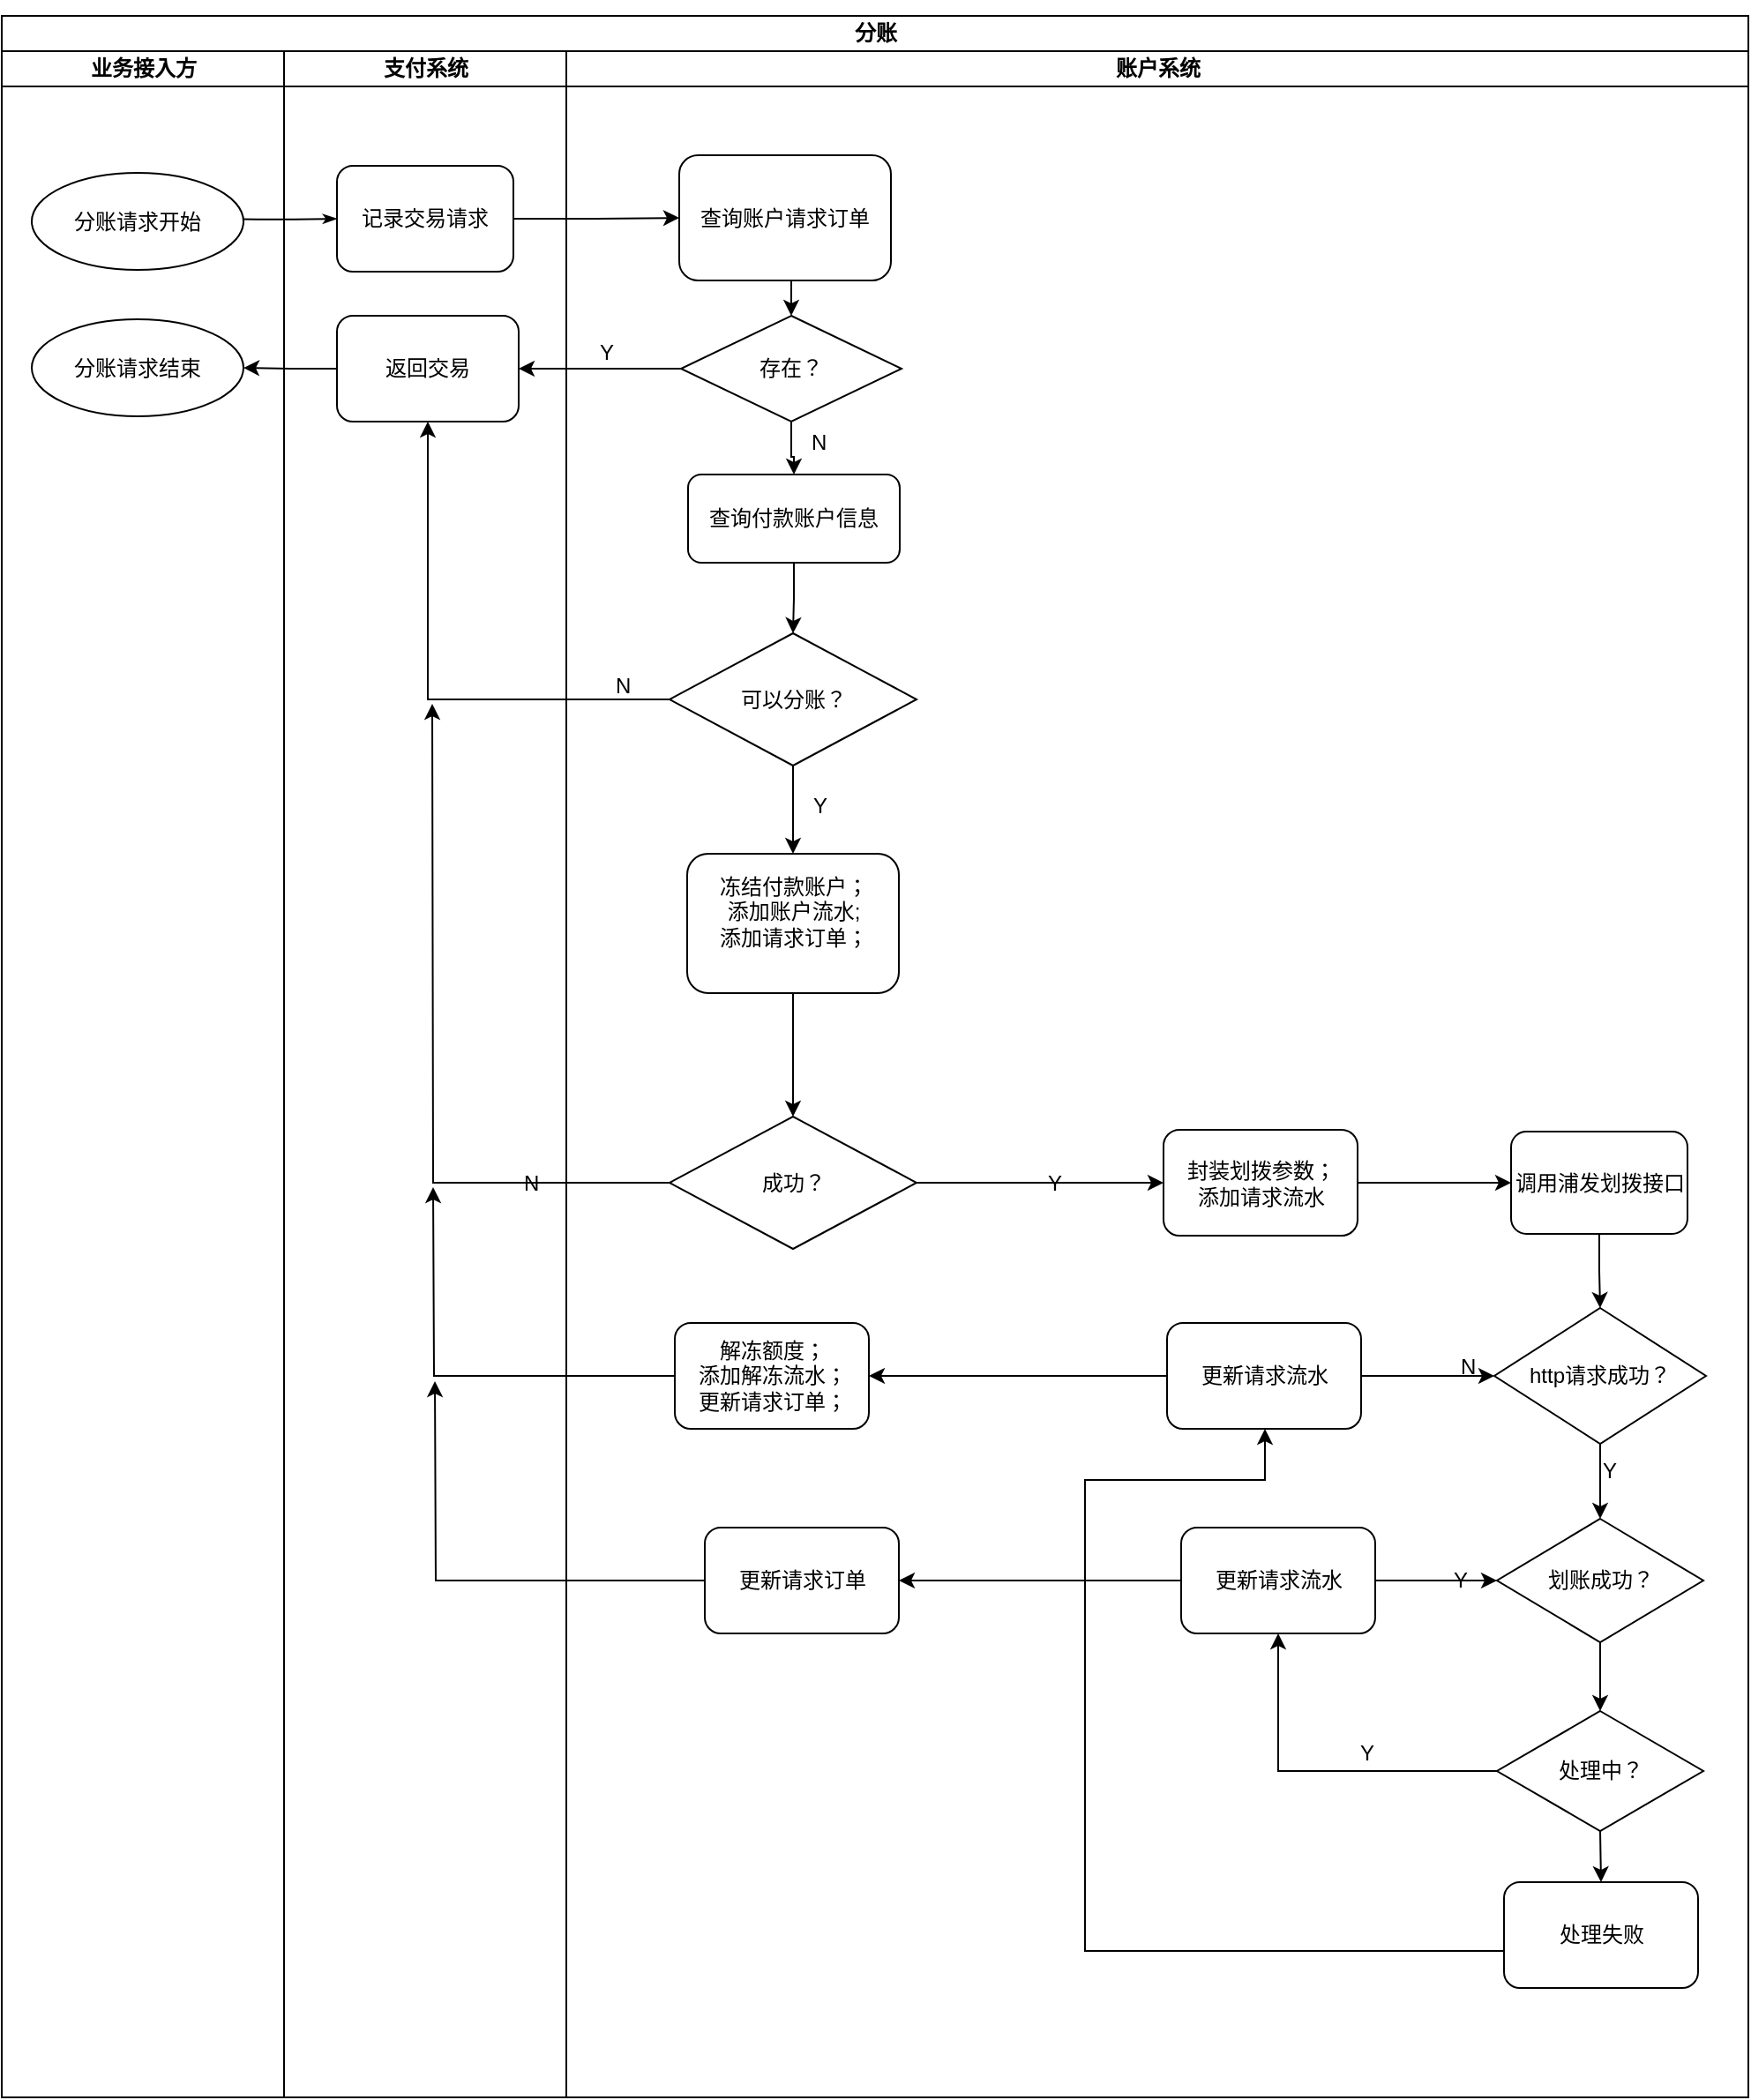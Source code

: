 <mxfile version="10.6.3" type="github"><diagram id="4WAh8Sq_UXoCI4u9lQ8p" name="第 1 页"><mxGraphModel dx="918" dy="526" grid="1" gridSize="10" guides="1" tooltips="1" connect="1" arrows="1" fold="1" page="1" pageScale="1" pageWidth="1100" pageHeight="850" background="#ffffff" math="0" shadow="0"><root><mxCell id="0"/><mxCell id="1" parent="0"/><mxCell id="77e6c97f196da883-1" value="&lt;p style=&quot;font-size: 12px;&quot;&gt;&lt;font style=&quot;font-size: 12px;&quot;&gt;分账&lt;/font&gt;&lt;/p&gt;" style="swimlane;html=1;childLayout=stackLayout;startSize=20;rounded=0;shadow=0;labelBackgroundColor=none;strokeColor=#000000;strokeWidth=1;fillColor=#ffffff;fontFamily=Helvetica;fontSize=12;fontColor=#000000;align=center;" parent="1" vertex="1"><mxGeometry x="67" y="40" width="990" height="1180" as="geometry"/></mxCell><mxCell id="77e6c97f196da883-26" style="edgeStyle=orthogonalEdgeStyle;rounded=1;html=1;labelBackgroundColor=none;startArrow=none;startFill=0;startSize=5;endArrow=classicThin;endFill=1;endSize=5;jettySize=auto;orthogonalLoop=1;strokeColor=#000000;strokeWidth=1;fontFamily=Helvetica;fontSize=12;fontColor=#000000;" parent="77e6c97f196da883-1" target="77e6c97f196da883-11" edge="1"><mxGeometry relative="1" as="geometry"><mxPoint x="120" y="115" as="sourcePoint"/></mxGeometry></mxCell><mxCell id="77e6c97f196da883-2" value="业务接入方" style="swimlane;html=1;startSize=20;fontFamily=Helvetica;fontSize=12;" parent="77e6c97f196da883-1" vertex="1"><mxGeometry y="20" width="160" height="1160" as="geometry"/></mxCell><mxCell id="TkRiroFuY8NqVjEiLbAy-6" value="分账请求结束" style="ellipse;whiteSpace=wrap;html=1;fontFamily=Helvetica;align=center;fontSize=12;" parent="77e6c97f196da883-2" vertex="1"><mxGeometry x="17" y="152" width="120" height="55" as="geometry"/></mxCell><mxCell id="77e6c97f196da883-3" value="支付系统" style="swimlane;html=1;startSize=20;fontFamily=Helvetica;align=center;fontSize=12;" parent="77e6c97f196da883-1" vertex="1"><mxGeometry x="160" y="20" width="160" height="1160" as="geometry"><mxRectangle x="160" y="20" width="80" height="1160" as="alternateBounds"/></mxGeometry></mxCell><mxCell id="77e6c97f196da883-11" value="&lt;font style=&quot;font-size: 12px;&quot;&gt;记录交易请求&lt;/font&gt;" style="rounded=1;whiteSpace=wrap;html=1;shadow=0;labelBackgroundColor=none;strokeColor=#000000;strokeWidth=1;fillColor=#ffffff;fontFamily=Helvetica;fontSize=12;fontColor=#000000;align=center;" parent="77e6c97f196da883-3" vertex="1"><mxGeometry x="30" y="65" width="100" height="60" as="geometry"/></mxCell><mxCell id="sWk5hsBrWzieQT6S5SXe-122" value="&lt;font style=&quot;font-size: 12px;&quot;&gt;返回交易&lt;/font&gt;" style="rounded=1;whiteSpace=wrap;html=1;shadow=0;labelBackgroundColor=none;strokeColor=#000000;strokeWidth=1;fillColor=#ffffff;fontFamily=Helvetica;fontSize=12;fontColor=#000000;align=center;" parent="77e6c97f196da883-3" vertex="1"><mxGeometry x="30" y="150" width="103" height="60" as="geometry"/></mxCell><mxCell id="77e6c97f196da883-4" value="账户系统" style="swimlane;html=1;startSize=20;fontFamily=Helvetica;fontSize=12;" parent="77e6c97f196da883-1" vertex="1"><mxGeometry x="320" y="20" width="670" height="1160" as="geometry"/></mxCell><mxCell id="sWk5hsBrWzieQT6S5SXe-18" style="edgeStyle=orthogonalEdgeStyle;rounded=0;orthogonalLoop=1;jettySize=auto;html=1;exitX=0.5;exitY=1;exitDx=0;exitDy=0;entryX=0.5;entryY=0;entryDx=0;entryDy=0;fontFamily=Helvetica;fontSize=12;" parent="77e6c97f196da883-4" source="sWk5hsBrWzieQT6S5SXe-15" target="sWk5hsBrWzieQT6S5SXe-16" edge="1"><mxGeometry relative="1" as="geometry"/></mxCell><mxCell id="sWk5hsBrWzieQT6S5SXe-15" value="&lt;span style=&quot;font-size: 12px;&quot;&gt;查询付款账户信息&lt;/span&gt;" style="rounded=1;whiteSpace=wrap;html=1;fontFamily=Helvetica;align=center;fontSize=12;" parent="77e6c97f196da883-4" vertex="1"><mxGeometry x="69" y="240" width="120" height="50" as="geometry"/></mxCell><mxCell id="sWk5hsBrWzieQT6S5SXe-25" style="edgeStyle=orthogonalEdgeStyle;rounded=0;orthogonalLoop=1;jettySize=auto;html=1;exitX=0.5;exitY=1;exitDx=0;exitDy=0;entryX=0.5;entryY=0;entryDx=0;entryDy=0;fontFamily=Helvetica;fontSize=12;" parent="77e6c97f196da883-4" source="sWk5hsBrWzieQT6S5SXe-16" target="sWk5hsBrWzieQT6S5SXe-24" edge="1"><mxGeometry relative="1" as="geometry"/></mxCell><mxCell id="sWk5hsBrWzieQT6S5SXe-16" value="可以分账？" style="rhombus;whiteSpace=wrap;html=1;fontFamily=Helvetica;fontSize=12;" parent="77e6c97f196da883-4" vertex="1"><mxGeometry x="58.5" y="330" width="140" height="75" as="geometry"/></mxCell><mxCell id="sWk5hsBrWzieQT6S5SXe-28" style="edgeStyle=orthogonalEdgeStyle;rounded=0;orthogonalLoop=1;jettySize=auto;html=1;exitX=0.5;exitY=1;exitDx=0;exitDy=0;entryX=0.5;entryY=0;entryDx=0;entryDy=0;fontFamily=Helvetica;fontSize=12;" parent="77e6c97f196da883-4" source="sWk5hsBrWzieQT6S5SXe-24" target="sWk5hsBrWzieQT6S5SXe-27" edge="1"><mxGeometry relative="1" as="geometry"/></mxCell><mxCell id="sWk5hsBrWzieQT6S5SXe-24" value="冻结付款账户；&lt;br style=&quot;font-size: 12px;&quot;&gt;添加账户流水;&lt;br style=&quot;font-size: 12px;&quot;&gt;添加请求订单；&lt;br style=&quot;font-size: 12px;&quot;&gt;&lt;br style=&quot;font-size: 12px;&quot;&gt;" style="rounded=1;whiteSpace=wrap;html=1;fontFamily=Helvetica;fontSize=12;" parent="77e6c97f196da883-4" vertex="1"><mxGeometry x="68.5" y="455" width="120" height="79" as="geometry"/></mxCell><mxCell id="sWk5hsBrWzieQT6S5SXe-27" value="成功？" style="rhombus;whiteSpace=wrap;html=1;fontFamily=Helvetica;fontSize=12;" parent="77e6c97f196da883-4" vertex="1"><mxGeometry x="58.5" y="604" width="140" height="75" as="geometry"/></mxCell><mxCell id="sWk5hsBrWzieQT6S5SXe-85" value="&lt;font style=&quot;font-size: 12px;&quot;&gt;更新请求订单&lt;/font&gt;" style="rounded=1;whiteSpace=wrap;html=1;shadow=0;labelBackgroundColor=none;strokeColor=#000000;strokeWidth=1;fillColor=#ffffff;fontFamily=Helvetica;fontSize=12;fontColor=#000000;align=center;flipH=0;" parent="77e6c97f196da883-4" vertex="1"><mxGeometry x="78.5" y="837" width="110" height="60" as="geometry"/></mxCell><mxCell id="sWk5hsBrWzieQT6S5SXe-110" value="&lt;font style=&quot;font-size: 12px;&quot;&gt;解冻额度；&lt;br style=&quot;font-size: 12px;&quot;&gt;添加解冻流水；&lt;br style=&quot;font-size: 12px;&quot;&gt;更新请求订单；&lt;/font&gt;" style="rounded=1;whiteSpace=wrap;html=1;shadow=0;labelBackgroundColor=none;strokeColor=#000000;strokeWidth=1;fillColor=#ffffff;fontFamily=Helvetica;fontSize=12;fontColor=#000000;align=center;flipH=0;" parent="77e6c97f196da883-4" vertex="1"><mxGeometry x="61.5" y="721" width="110" height="60" as="geometry"/></mxCell><mxCell id="sWk5hsBrWzieQT6S5SXe-116" style="edgeStyle=orthogonalEdgeStyle;rounded=0;orthogonalLoop=1;jettySize=auto;html=1;exitX=0.5;exitY=1;exitDx=0;exitDy=0;entryX=0.5;entryY=0;entryDx=0;entryDy=0;fontFamily=Helvetica;fontSize=12;" parent="77e6c97f196da883-4" source="sWk5hsBrWzieQT6S5SXe-113" target="sWk5hsBrWzieQT6S5SXe-115" edge="1"><mxGeometry relative="1" as="geometry"/></mxCell><mxCell id="sWk5hsBrWzieQT6S5SXe-113" value="查询账户请求订单" style="rounded=1;whiteSpace=wrap;html=1;fontFamily=Helvetica;align=center;fontSize=12;" parent="77e6c97f196da883-4" vertex="1"><mxGeometry x="64" y="59" width="120" height="71" as="geometry"/></mxCell><mxCell id="sWk5hsBrWzieQT6S5SXe-119" style="edgeStyle=orthogonalEdgeStyle;rounded=0;orthogonalLoop=1;jettySize=auto;html=1;exitX=0.5;exitY=1;exitDx=0;exitDy=0;fontFamily=Helvetica;fontSize=12;" parent="77e6c97f196da883-4" source="sWk5hsBrWzieQT6S5SXe-115" target="sWk5hsBrWzieQT6S5SXe-15" edge="1"><mxGeometry relative="1" as="geometry"/></mxCell><mxCell id="sWk5hsBrWzieQT6S5SXe-115" value="存在？" style="rhombus;whiteSpace=wrap;html=1;fontFamily=Helvetica;align=center;fontSize=12;" parent="77e6c97f196da883-4" vertex="1"><mxGeometry x="65" y="150" width="125" height="60" as="geometry"/></mxCell><mxCell id="sWk5hsBrWzieQT6S5SXe-135" style="edgeStyle=orthogonalEdgeStyle;rounded=0;orthogonalLoop=1;jettySize=auto;html=1;exitX=0;exitY=0.5;exitDx=0;exitDy=0;fontFamily=Helvetica;fontSize=12;" parent="77e6c97f196da883-4" target="TkRiroFuY8NqVjEiLbAy-9" edge="1"><mxGeometry relative="1" as="geometry"><mxPoint x="386.5" y="790" as="targetPoint"/><mxPoint x="531.5" y="1077" as="sourcePoint"/><Array as="points"><mxPoint x="294" y="1077"/><mxPoint x="294" y="810"/><mxPoint x="396" y="810"/></Array></mxGeometry></mxCell><mxCell id="sWk5hsBrWzieQT6S5SXe-19" style="edgeStyle=orthogonalEdgeStyle;rounded=0;orthogonalLoop=1;jettySize=auto;html=1;exitX=0;exitY=0.5;exitDx=0;exitDy=0;entryX=0.5;entryY=1;entryDx=0;entryDy=0;fontFamily=Helvetica;fontSize=12;" parent="77e6c97f196da883-1" source="sWk5hsBrWzieQT6S5SXe-16" target="sWk5hsBrWzieQT6S5SXe-122" edge="1"><mxGeometry relative="1" as="geometry"><mxPoint x="290" y="430" as="targetPoint"/></mxGeometry></mxCell><mxCell id="sWk5hsBrWzieQT6S5SXe-29" style="edgeStyle=orthogonalEdgeStyle;rounded=0;orthogonalLoop=1;jettySize=auto;html=1;exitX=0;exitY=0.5;exitDx=0;exitDy=0;fontFamily=Helvetica;fontSize=12;" parent="77e6c97f196da883-1" source="sWk5hsBrWzieQT6S5SXe-27" edge="1"><mxGeometry relative="1" as="geometry"><mxPoint x="244" y="390" as="targetPoint"/></mxGeometry></mxCell><mxCell id="sWk5hsBrWzieQT6S5SXe-114" style="edgeStyle=orthogonalEdgeStyle;rounded=0;orthogonalLoop=1;jettySize=auto;html=1;exitX=1;exitY=0.5;exitDx=0;exitDy=0;entryX=0;entryY=0.5;entryDx=0;entryDy=0;fontFamily=Helvetica;fontSize=12;" parent="77e6c97f196da883-1" source="77e6c97f196da883-11" target="sWk5hsBrWzieQT6S5SXe-113" edge="1"><mxGeometry relative="1" as="geometry"/></mxCell><mxCell id="TkRiroFuY8NqVjEiLbAy-7" style="edgeStyle=orthogonalEdgeStyle;rounded=0;orthogonalLoop=1;jettySize=auto;html=1;exitX=0;exitY=0.5;exitDx=0;exitDy=0;entryX=1;entryY=0.5;entryDx=0;entryDy=0;fontFamily=Helvetica;fontSize=12;" parent="77e6c97f196da883-1" source="sWk5hsBrWzieQT6S5SXe-122" target="TkRiroFuY8NqVjEiLbAy-6" edge="1"><mxGeometry relative="1" as="geometry"/></mxCell><mxCell id="TkRiroFuY8NqVjEiLbAy-29" style="edgeStyle=orthogonalEdgeStyle;rounded=0;orthogonalLoop=1;jettySize=auto;html=1;exitX=0;exitY=0.5;exitDx=0;exitDy=0;entryX=1;entryY=0.5;entryDx=0;entryDy=0;fontFamily=Helvetica;fontSize=12;" parent="77e6c97f196da883-1" source="sWk5hsBrWzieQT6S5SXe-115" target="sWk5hsBrWzieQT6S5SXe-122" edge="1"><mxGeometry relative="1" as="geometry"/></mxCell><mxCell id="sWk5hsBrWzieQT6S5SXe-20" value="N" style="text;html=1;resizable=0;points=[];autosize=1;align=left;verticalAlign=top;spacingTop=-4;fontFamily=Helvetica;fontSize=12;" parent="1" vertex="1"><mxGeometry x="412.5" y="410" width="20" height="20" as="geometry"/></mxCell><mxCell id="sWk5hsBrWzieQT6S5SXe-26" value="Y" style="text;html=1;resizable=0;points=[];autosize=1;align=left;verticalAlign=top;spacingTop=-4;fontFamily=Helvetica;fontSize=12;" parent="1" vertex="1"><mxGeometry x="524.5" y="478" width="20" height="20" as="geometry"/></mxCell><mxCell id="sWk5hsBrWzieQT6S5SXe-30" value="N" style="text;html=1;resizable=0;points=[];autosize=1;align=left;verticalAlign=top;spacingTop=-4;fontFamily=Helvetica;fontSize=12;" parent="1" vertex="1"><mxGeometry x="360.5" y="691.5" width="20" height="20" as="geometry"/></mxCell><mxCell id="sWk5hsBrWzieQT6S5SXe-31" style="edgeStyle=orthogonalEdgeStyle;rounded=0;orthogonalLoop=1;jettySize=auto;html=1;exitX=1;exitY=0.5;exitDx=0;exitDy=0;entryX=0;entryY=0.5;entryDx=0;entryDy=0;fontFamily=Helvetica;fontSize=12;" parent="1" source="sWk5hsBrWzieQT6S5SXe-27" target="TkRiroFuY8NqVjEiLbAy-8" edge="1"><mxGeometry relative="1" as="geometry"><mxPoint x="718.5" y="702" as="targetPoint"/></mxGeometry></mxCell><mxCell id="sWk5hsBrWzieQT6S5SXe-32" value="Y" style="text;html=1;resizable=0;points=[];autosize=1;align=left;verticalAlign=top;spacingTop=-4;fontFamily=Helvetica;fontSize=12;" parent="1" vertex="1"><mxGeometry x="657.5" y="691.5" width="20" height="20" as="geometry"/></mxCell><mxCell id="sWk5hsBrWzieQT6S5SXe-77" value="N&lt;br style=&quot;font-size: 12px;&quot;&gt;&lt;br style=&quot;font-size: 12px;&quot;&gt;" style="text;html=1;resizable=0;points=[];autosize=1;align=left;verticalAlign=top;spacingTop=-4;fontFamily=Helvetica;fontSize=12;" parent="1" vertex="1"><mxGeometry x="891.5" y="796" width="20" height="30" as="geometry"/></mxCell><mxCell id="sWk5hsBrWzieQT6S5SXe-81" value="Y" style="text;html=1;resizable=0;points=[];autosize=1;align=left;verticalAlign=top;spacingTop=-4;fontFamily=Helvetica;fontSize=12;" parent="1" vertex="1"><mxGeometry x="887.5" y="917" width="20" height="20" as="geometry"/></mxCell><mxCell id="sWk5hsBrWzieQT6S5SXe-87" style="edgeStyle=orthogonalEdgeStyle;rounded=0;orthogonalLoop=1;jettySize=auto;html=1;exitX=0;exitY=0.5;exitDx=0;exitDy=0;fontFamily=Helvetica;fontSize=12;" parent="1" source="sWk5hsBrWzieQT6S5SXe-85" edge="1"><mxGeometry relative="1" as="geometry"><mxPoint x="312.5" y="814" as="targetPoint"/><mxPoint x="460" y="927" as="sourcePoint"/></mxGeometry></mxCell><mxCell id="sWk5hsBrWzieQT6S5SXe-94" value="Y" style="text;html=1;resizable=0;points=[];autosize=1;align=left;verticalAlign=top;spacingTop=-4;fontFamily=Helvetica;fontSize=12;" parent="1" vertex="1"><mxGeometry x="834.5" y="1015" width="20" height="20" as="geometry"/></mxCell><mxCell id="sWk5hsBrWzieQT6S5SXe-109" style="edgeStyle=orthogonalEdgeStyle;rounded=0;orthogonalLoop=1;jettySize=auto;html=1;exitX=0;exitY=0.5;exitDx=0;exitDy=0;fontFamily=Helvetica;fontSize=12;" parent="1" source="TkRiroFuY8NqVjEiLbAy-9" edge="1"><mxGeometry relative="1" as="geometry"><mxPoint x="558.5" y="811" as="targetPoint"/><mxPoint x="718" y="811" as="sourcePoint"/></mxGeometry></mxCell><mxCell id="sWk5hsBrWzieQT6S5SXe-111" style="edgeStyle=orthogonalEdgeStyle;rounded=0;orthogonalLoop=1;jettySize=auto;html=1;exitX=0;exitY=0.5;exitDx=0;exitDy=0;fontFamily=Helvetica;fontSize=12;" parent="1" source="sWk5hsBrWzieQT6S5SXe-110" edge="1"><mxGeometry relative="1" as="geometry"><mxPoint x="311.5" y="704" as="targetPoint"/><mxPoint x="430" y="811" as="sourcePoint"/></mxGeometry></mxCell><mxCell id="sWk5hsBrWzieQT6S5SXe-118" value="Y" style="text;html=1;resizable=0;points=[];autosize=1;align=left;verticalAlign=top;spacingTop=-4;fontFamily=Helvetica;fontSize=12;" parent="1" vertex="1"><mxGeometry x="404" y="221" width="20" height="20" as="geometry"/></mxCell><mxCell id="sWk5hsBrWzieQT6S5SXe-121" value="N" style="text;html=1;resizable=0;points=[];autosize=1;align=left;verticalAlign=top;spacingTop=-4;fontFamily=Helvetica;fontSize=12;" parent="1" vertex="1"><mxGeometry x="524" y="272" width="20" height="20" as="geometry"/></mxCell><mxCell id="sWk5hsBrWzieQT6S5SXe-131" value="Y" style="text;html=1;resizable=0;points=[];autosize=1;align=left;verticalAlign=top;spacingTop=-4;fontFamily=Helvetica;fontSize=12;" parent="1" vertex="1"><mxGeometry x="982.5" y="917" width="20" height="20" as="geometry"/></mxCell><mxCell id="TkRiroFuY8NqVjEiLbAy-2" value="N" style="text;html=1;resizable=0;points=[];autosize=1;align=left;verticalAlign=top;spacingTop=-4;fontFamily=Helvetica;fontSize=12;" parent="1" vertex="1"><mxGeometry x="981.5" y="917" width="20" height="20" as="geometry"/></mxCell><mxCell id="TkRiroFuY8NqVjEiLbAy-5" value="分账请求开始" style="ellipse;whiteSpace=wrap;html=1;fontFamily=Helvetica;align=center;fontSize=12;" parent="1" vertex="1"><mxGeometry x="84" y="129" width="120" height="55" as="geometry"/></mxCell><mxCell id="TkRiroFuY8NqVjEiLbAy-26" style="edgeStyle=orthogonalEdgeStyle;rounded=0;orthogonalLoop=1;jettySize=auto;html=1;exitX=1;exitY=0.5;exitDx=0;exitDy=0;entryX=0;entryY=0.5;entryDx=0;entryDy=0;fontFamily=Helvetica;fontSize=12;" parent="1" source="TkRiroFuY8NqVjEiLbAy-8" target="TkRiroFuY8NqVjEiLbAy-11" edge="1"><mxGeometry relative="1" as="geometry"/></mxCell><mxCell id="TkRiroFuY8NqVjEiLbAy-8" value="&lt;font style=&quot;font-size: 12px;&quot;&gt;封装划拨参数；&lt;br style=&quot;font-size: 12px;&quot;&gt;添加请求流水&lt;/font&gt;&lt;br style=&quot;font-size: 12px;&quot;&gt;" style="rounded=1;whiteSpace=wrap;html=1;shadow=0;labelBackgroundColor=none;strokeColor=#000000;strokeWidth=1;fillColor=#ffffff;fontFamily=Helvetica;fontSize=12;fontColor=#000000;align=center;" parent="1" vertex="1"><mxGeometry x="725.5" y="671.5" width="110" height="60" as="geometry"/></mxCell><mxCell id="TkRiroFuY8NqVjEiLbAy-25" style="edgeStyle=orthogonalEdgeStyle;rounded=0;orthogonalLoop=1;jettySize=auto;html=1;exitX=1;exitY=0.5;exitDx=0;exitDy=0;entryX=0;entryY=0.5;entryDx=0;entryDy=0;fontFamily=Helvetica;fontSize=12;" parent="1" source="TkRiroFuY8NqVjEiLbAy-9" target="TkRiroFuY8NqVjEiLbAy-12" edge="1"><mxGeometry relative="1" as="geometry"/></mxCell><mxCell id="TkRiroFuY8NqVjEiLbAy-9" value="&lt;font style=&quot;font-size: 12px;&quot;&gt;更新请求流水&lt;/font&gt;" style="rounded=1;whiteSpace=wrap;html=1;shadow=0;labelBackgroundColor=none;strokeColor=#000000;strokeWidth=1;fillColor=#ffffff;fontFamily=Helvetica;fontSize=12;fontColor=#000000;align=center;flipH=0;" parent="1" vertex="1"><mxGeometry x="727.5" y="781" width="110" height="60" as="geometry"/></mxCell><mxCell id="TkRiroFuY8NqVjEiLbAy-27" style="edgeStyle=orthogonalEdgeStyle;rounded=0;orthogonalLoop=1;jettySize=auto;html=1;exitX=1;exitY=0.5;exitDx=0;exitDy=0;entryX=0;entryY=0.5;entryDx=0;entryDy=0;fontFamily=Helvetica;fontSize=12;" parent="1" source="TkRiroFuY8NqVjEiLbAy-10" target="TkRiroFuY8NqVjEiLbAy-13" edge="1"><mxGeometry relative="1" as="geometry"/></mxCell><mxCell id="TkRiroFuY8NqVjEiLbAy-10" value="&lt;span style=&quot;font-size: 12px;&quot;&gt;&lt;font style=&quot;font-size: 12px;&quot;&gt;更新请求流水&lt;/font&gt;&lt;/span&gt;" style="rounded=1;whiteSpace=wrap;html=1;shadow=0;labelBackgroundColor=none;strokeColor=#000000;strokeWidth=1;fillColor=#ffffff;fontFamily=Helvetica;fontSize=12;fontColor=#000000;align=center;" parent="1" vertex="1"><mxGeometry x="735.5" y="897" width="110" height="60" as="geometry"/></mxCell><mxCell id="TkRiroFuY8NqVjEiLbAy-24" style="edgeStyle=orthogonalEdgeStyle;rounded=0;orthogonalLoop=1;jettySize=auto;html=1;exitX=0.5;exitY=1;exitDx=0;exitDy=0;entryX=0.5;entryY=0;entryDx=0;entryDy=0;fontFamily=Helvetica;fontSize=12;" parent="1" source="TkRiroFuY8NqVjEiLbAy-11" target="TkRiroFuY8NqVjEiLbAy-12" edge="1"><mxGeometry relative="1" as="geometry"/></mxCell><mxCell id="TkRiroFuY8NqVjEiLbAy-11" value="&lt;font style=&quot;font-size: 12px;&quot;&gt;调用浦发划拨接口&lt;/font&gt;" style="rounded=1;whiteSpace=wrap;html=1;shadow=0;labelBackgroundColor=none;strokeColor=#000000;strokeWidth=1;fillColor=#ffffff;fontFamily=Helvetica;fontSize=12;fontColor=#000000;align=center;" parent="1" vertex="1"><mxGeometry x="922.5" y="672.5" width="100" height="58" as="geometry"/></mxCell><mxCell id="TkRiroFuY8NqVjEiLbAy-23" style="edgeStyle=orthogonalEdgeStyle;rounded=0;orthogonalLoop=1;jettySize=auto;html=1;exitX=0.5;exitY=1;exitDx=0;exitDy=0;entryX=0.5;entryY=0;entryDx=0;entryDy=0;fontFamily=Helvetica;fontSize=12;" parent="1" source="TkRiroFuY8NqVjEiLbAy-12" target="TkRiroFuY8NqVjEiLbAy-13" edge="1"><mxGeometry relative="1" as="geometry"/></mxCell><mxCell id="TkRiroFuY8NqVjEiLbAy-33" value="Y" style="text;html=1;resizable=0;points=[];align=center;verticalAlign=middle;labelBackgroundColor=#ffffff;fontFamily=Helvetica;fontSize=12;" parent="TkRiroFuY8NqVjEiLbAy-23" vertex="1" connectable="0"><mxGeometry x="-0.286" y="5" relative="1" as="geometry"><mxPoint as="offset"/></mxGeometry></mxCell><mxCell id="TkRiroFuY8NqVjEiLbAy-12" value="http请求成功？" style="rhombus;whiteSpace=wrap;html=1;fontFamily=Helvetica;fontSize=12;" parent="1" vertex="1"><mxGeometry x="913" y="772.5" width="120" height="77" as="geometry"/></mxCell><mxCell id="TkRiroFuY8NqVjEiLbAy-22" style="edgeStyle=orthogonalEdgeStyle;rounded=0;orthogonalLoop=1;jettySize=auto;html=1;exitX=0.5;exitY=1;exitDx=0;exitDy=0;entryX=0.5;entryY=0;entryDx=0;entryDy=0;fontFamily=Helvetica;fontSize=12;" parent="1" source="TkRiroFuY8NqVjEiLbAy-13" target="TkRiroFuY8NqVjEiLbAy-14" edge="1"><mxGeometry relative="1" as="geometry"/></mxCell><mxCell id="TkRiroFuY8NqVjEiLbAy-13" value="划账成功？" style="rhombus;whiteSpace=wrap;html=1;fontFamily=Helvetica;fontSize=12;" parent="1" vertex="1"><mxGeometry x="914.5" y="892" width="117" height="70" as="geometry"/></mxCell><mxCell id="TkRiroFuY8NqVjEiLbAy-20" style="edgeStyle=orthogonalEdgeStyle;rounded=0;orthogonalLoop=1;jettySize=auto;html=1;exitX=0.5;exitY=1;exitDx=0;exitDy=0;entryX=0.5;entryY=0;entryDx=0;entryDy=0;fontFamily=Helvetica;fontSize=12;" parent="1" source="TkRiroFuY8NqVjEiLbAy-14" target="TkRiroFuY8NqVjEiLbAy-15" edge="1"><mxGeometry relative="1" as="geometry"/></mxCell><mxCell id="TkRiroFuY8NqVjEiLbAy-28" style="edgeStyle=orthogonalEdgeStyle;rounded=0;orthogonalLoop=1;jettySize=auto;html=1;exitX=0;exitY=0.5;exitDx=0;exitDy=0;entryX=0.5;entryY=1;entryDx=0;entryDy=0;fontFamily=Helvetica;fontSize=12;" parent="1" source="TkRiroFuY8NqVjEiLbAy-14" target="TkRiroFuY8NqVjEiLbAy-10" edge="1"><mxGeometry relative="1" as="geometry"/></mxCell><mxCell id="TkRiroFuY8NqVjEiLbAy-14" value="处理中？" style="rhombus;whiteSpace=wrap;html=1;fontFamily=Helvetica;fontSize=12;" parent="1" vertex="1"><mxGeometry x="914.5" y="1001" width="117" height="68" as="geometry"/></mxCell><mxCell id="TkRiroFuY8NqVjEiLbAy-15" value="&lt;font style=&quot;font-size: 12px;&quot;&gt;处理失败&lt;/font&gt;" style="rounded=1;whiteSpace=wrap;html=1;shadow=0;labelBackgroundColor=none;strokeColor=#000000;strokeWidth=1;fillColor=#ffffff;fontFamily=Helvetica;fontSize=12;fontColor=#000000;align=center;" parent="1" vertex="1"><mxGeometry x="918.5" y="1098" width="110" height="60" as="geometry"/></mxCell><mxCell id="sWk5hsBrWzieQT6S5SXe-86" style="edgeStyle=orthogonalEdgeStyle;rounded=0;orthogonalLoop=1;jettySize=auto;html=1;exitX=0;exitY=0.5;exitDx=0;exitDy=0;entryX=1;entryY=0.5;entryDx=0;entryDy=0;fontFamily=Helvetica;fontSize=12;" parent="1" source="TkRiroFuY8NqVjEiLbAy-10" target="sWk5hsBrWzieQT6S5SXe-85" edge="1"><mxGeometry relative="1" as="geometry"><mxPoint x="726" y="927" as="sourcePoint"/></mxGeometry></mxCell></root></mxGraphModel></diagram></mxfile>